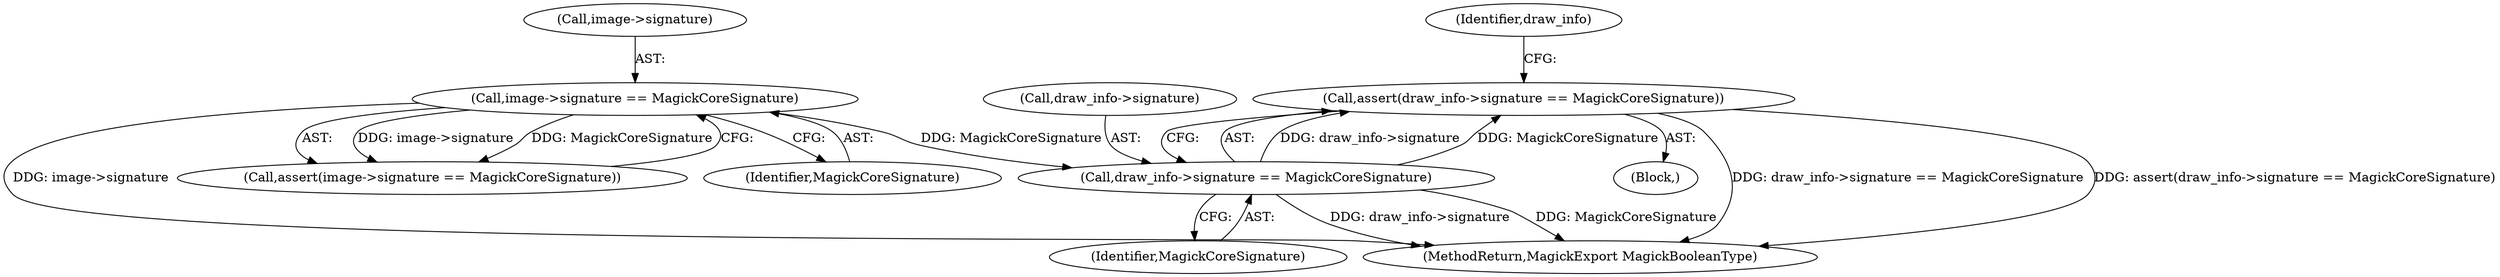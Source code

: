 digraph "0_ImageMagick6_7c2c5ba5b8e3a0b2b82f56c71dfab74ed4006df7@API" {
"1000156" [label="(Call,assert(draw_info->signature == MagickCoreSignature))"];
"1000157" [label="(Call,draw_info->signature == MagickCoreSignature)"];
"1000130" [label="(Call,image->signature == MagickCoreSignature)"];
"1000108" [label="(Block,)"];
"1000165" [label="(Identifier,draw_info)"];
"1000157" [label="(Call,draw_info->signature == MagickCoreSignature)"];
"1002061" [label="(MethodReturn,MagickExport MagickBooleanType)"];
"1000131" [label="(Call,image->signature)"];
"1000129" [label="(Call,assert(image->signature == MagickCoreSignature))"];
"1000134" [label="(Identifier,MagickCoreSignature)"];
"1000158" [label="(Call,draw_info->signature)"];
"1000156" [label="(Call,assert(draw_info->signature == MagickCoreSignature))"];
"1000130" [label="(Call,image->signature == MagickCoreSignature)"];
"1000161" [label="(Identifier,MagickCoreSignature)"];
"1000156" -> "1000108"  [label="AST: "];
"1000156" -> "1000157"  [label="CFG: "];
"1000157" -> "1000156"  [label="AST: "];
"1000165" -> "1000156"  [label="CFG: "];
"1000156" -> "1002061"  [label="DDG: draw_info->signature == MagickCoreSignature"];
"1000156" -> "1002061"  [label="DDG: assert(draw_info->signature == MagickCoreSignature)"];
"1000157" -> "1000156"  [label="DDG: draw_info->signature"];
"1000157" -> "1000156"  [label="DDG: MagickCoreSignature"];
"1000157" -> "1000161"  [label="CFG: "];
"1000158" -> "1000157"  [label="AST: "];
"1000161" -> "1000157"  [label="AST: "];
"1000157" -> "1002061"  [label="DDG: draw_info->signature"];
"1000157" -> "1002061"  [label="DDG: MagickCoreSignature"];
"1000130" -> "1000157"  [label="DDG: MagickCoreSignature"];
"1000130" -> "1000129"  [label="AST: "];
"1000130" -> "1000134"  [label="CFG: "];
"1000131" -> "1000130"  [label="AST: "];
"1000134" -> "1000130"  [label="AST: "];
"1000129" -> "1000130"  [label="CFG: "];
"1000130" -> "1002061"  [label="DDG: image->signature"];
"1000130" -> "1000129"  [label="DDG: image->signature"];
"1000130" -> "1000129"  [label="DDG: MagickCoreSignature"];
}
